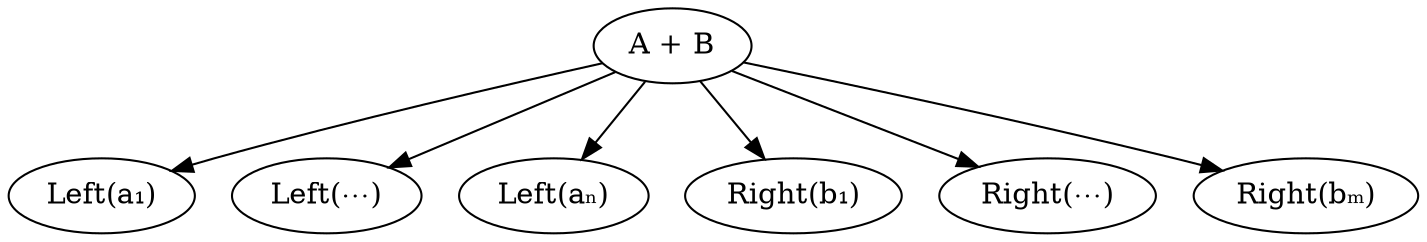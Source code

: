 digraph {
    OrAB[label="A + B"]

    LeftA1[label="Left(a₁)" class="value"]
    LeftAE[label="Left(⋯)" class="value"]
    LeftAN[label="Left(aₙ)" class="value"]

    RightB1[label="Right(b₁)" class="value"]
    RightBE[label="Right(⋯)" class="value"]
    RightBN[label="Right(bₘ)" class="value"]

    OrAB -> LeftA1
    OrAB -> LeftAE
    OrAB -> LeftAN

    OrAB -> RightB1
    OrAB -> RightBE
    OrAB -> RightBN
}
